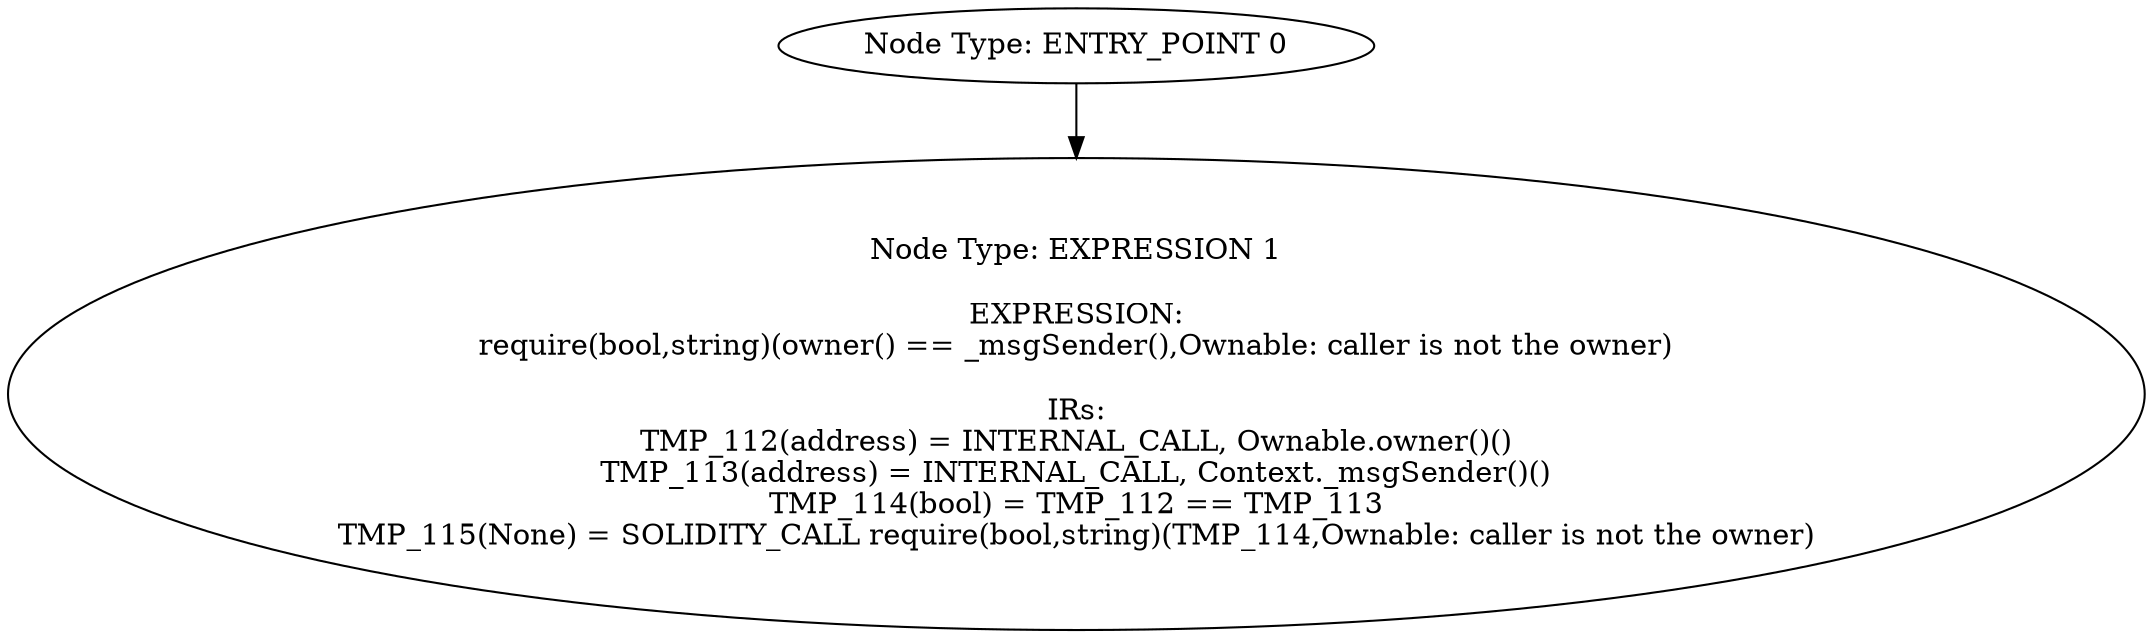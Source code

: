 digraph{
0[label="Node Type: ENTRY_POINT 0
"];
0->1;
1[label="Node Type: EXPRESSION 1

EXPRESSION:
require(bool,string)(owner() == _msgSender(),Ownable: caller is not the owner)

IRs:
TMP_112(address) = INTERNAL_CALL, Ownable.owner()()
TMP_113(address) = INTERNAL_CALL, Context._msgSender()()
TMP_114(bool) = TMP_112 == TMP_113
TMP_115(None) = SOLIDITY_CALL require(bool,string)(TMP_114,Ownable: caller is not the owner)"];
}

